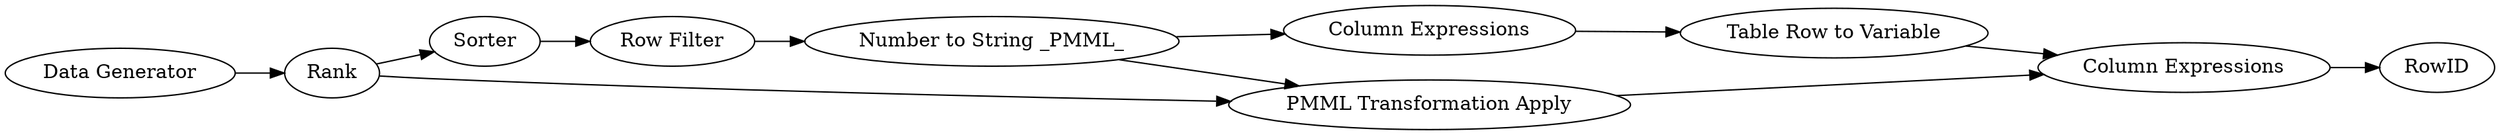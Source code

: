 digraph {
	10 [label=Rank]
	11 [label="Data Generator"]
	12 [label=Sorter]
	13 [label="Row Filter"]
	14 [label="Number to String _PMML_"]
	16 [label="Column Expressions"]
	17 [label="PMML Transformation Apply"]
	18 [label="Column Expressions"]
	19 [label="Table Row to Variable"]
	20 [label=RowID]
	10 -> 12
	10 -> 17
	11 -> 10
	12 -> 13
	13 -> 14
	14 -> 18
	14 -> 17
	16 -> 20
	17 -> 16
	18 -> 19
	19 -> 16
	rankdir=LR
}

